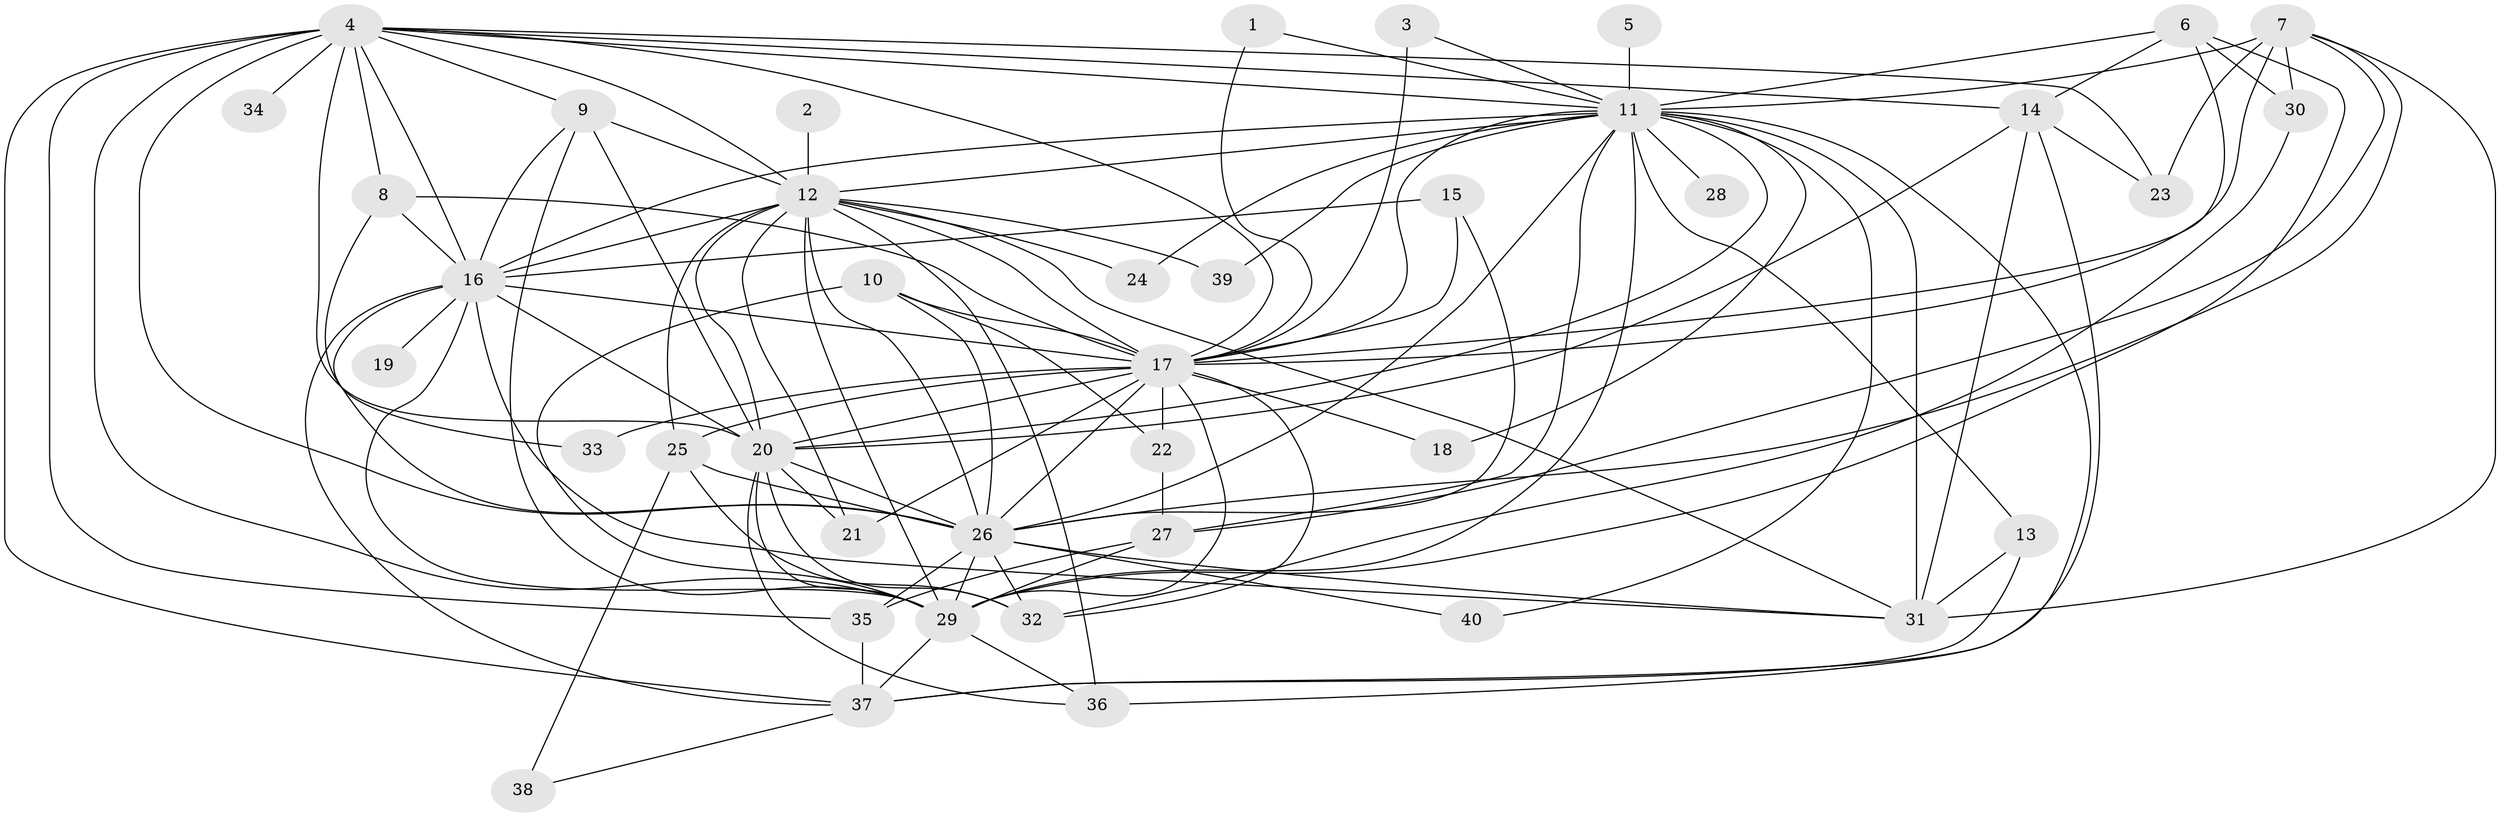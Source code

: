 // original degree distribution, {32: 0.01020408163265306, 21: 0.01020408163265306, 23: 0.01020408163265306, 16: 0.01020408163265306, 18: 0.030612244897959183, 20: 0.01020408163265306, 13: 0.01020408163265306, 22: 0.01020408163265306, 5: 0.05102040816326531, 4: 0.08163265306122448, 2: 0.5306122448979592, 3: 0.20408163265306123, 6: 0.01020408163265306, 7: 0.02040816326530612}
// Generated by graph-tools (version 1.1) at 2025/36/03/04/25 23:36:35]
// undirected, 40 vertices, 115 edges
graph export_dot {
  node [color=gray90,style=filled];
  1;
  2;
  3;
  4;
  5;
  6;
  7;
  8;
  9;
  10;
  11;
  12;
  13;
  14;
  15;
  16;
  17;
  18;
  19;
  20;
  21;
  22;
  23;
  24;
  25;
  26;
  27;
  28;
  29;
  30;
  31;
  32;
  33;
  34;
  35;
  36;
  37;
  38;
  39;
  40;
  1 -- 11 [weight=1.0];
  1 -- 17 [weight=1.0];
  2 -- 12 [weight=1.0];
  3 -- 11 [weight=1.0];
  3 -- 17 [weight=1.0];
  4 -- 8 [weight=1.0];
  4 -- 9 [weight=1.0];
  4 -- 11 [weight=1.0];
  4 -- 12 [weight=1.0];
  4 -- 14 [weight=1.0];
  4 -- 16 [weight=2.0];
  4 -- 17 [weight=3.0];
  4 -- 20 [weight=3.0];
  4 -- 23 [weight=1.0];
  4 -- 26 [weight=3.0];
  4 -- 29 [weight=2.0];
  4 -- 34 [weight=1.0];
  4 -- 35 [weight=1.0];
  4 -- 37 [weight=1.0];
  5 -- 11 [weight=1.0];
  6 -- 11 [weight=1.0];
  6 -- 14 [weight=1.0];
  6 -- 17 [weight=1.0];
  6 -- 29 [weight=1.0];
  6 -- 30 [weight=1.0];
  7 -- 11 [weight=1.0];
  7 -- 17 [weight=2.0];
  7 -- 23 [weight=1.0];
  7 -- 26 [weight=1.0];
  7 -- 27 [weight=1.0];
  7 -- 30 [weight=1.0];
  7 -- 31 [weight=1.0];
  8 -- 16 [weight=1.0];
  8 -- 17 [weight=2.0];
  8 -- 33 [weight=1.0];
  9 -- 12 [weight=1.0];
  9 -- 16 [weight=1.0];
  9 -- 20 [weight=1.0];
  9 -- 29 [weight=1.0];
  10 -- 17 [weight=1.0];
  10 -- 22 [weight=1.0];
  10 -- 26 [weight=1.0];
  10 -- 29 [weight=1.0];
  11 -- 12 [weight=2.0];
  11 -- 13 [weight=1.0];
  11 -- 16 [weight=1.0];
  11 -- 17 [weight=2.0];
  11 -- 18 [weight=1.0];
  11 -- 20 [weight=4.0];
  11 -- 24 [weight=1.0];
  11 -- 26 [weight=1.0];
  11 -- 27 [weight=1.0];
  11 -- 28 [weight=1.0];
  11 -- 29 [weight=2.0];
  11 -- 31 [weight=2.0];
  11 -- 36 [weight=2.0];
  11 -- 39 [weight=1.0];
  11 -- 40 [weight=1.0];
  12 -- 16 [weight=1.0];
  12 -- 17 [weight=2.0];
  12 -- 20 [weight=2.0];
  12 -- 21 [weight=1.0];
  12 -- 24 [weight=1.0];
  12 -- 25 [weight=1.0];
  12 -- 26 [weight=2.0];
  12 -- 29 [weight=1.0];
  12 -- 31 [weight=1.0];
  12 -- 36 [weight=1.0];
  12 -- 39 [weight=1.0];
  13 -- 31 [weight=1.0];
  13 -- 37 [weight=1.0];
  14 -- 20 [weight=1.0];
  14 -- 23 [weight=2.0];
  14 -- 31 [weight=1.0];
  14 -- 37 [weight=1.0];
  15 -- 16 [weight=1.0];
  15 -- 17 [weight=1.0];
  15 -- 26 [weight=1.0];
  16 -- 17 [weight=2.0];
  16 -- 19 [weight=1.0];
  16 -- 20 [weight=3.0];
  16 -- 26 [weight=1.0];
  16 -- 29 [weight=1.0];
  16 -- 31 [weight=1.0];
  16 -- 37 [weight=1.0];
  17 -- 18 [weight=1.0];
  17 -- 20 [weight=5.0];
  17 -- 21 [weight=1.0];
  17 -- 22 [weight=3.0];
  17 -- 25 [weight=1.0];
  17 -- 26 [weight=3.0];
  17 -- 29 [weight=2.0];
  17 -- 32 [weight=3.0];
  17 -- 33 [weight=1.0];
  20 -- 21 [weight=1.0];
  20 -- 26 [weight=2.0];
  20 -- 29 [weight=2.0];
  20 -- 32 [weight=1.0];
  20 -- 36 [weight=1.0];
  22 -- 27 [weight=1.0];
  25 -- 26 [weight=1.0];
  25 -- 32 [weight=1.0];
  25 -- 38 [weight=1.0];
  26 -- 29 [weight=2.0];
  26 -- 31 [weight=1.0];
  26 -- 32 [weight=1.0];
  26 -- 35 [weight=1.0];
  26 -- 40 [weight=1.0];
  27 -- 29 [weight=1.0];
  27 -- 35 [weight=1.0];
  29 -- 36 [weight=1.0];
  29 -- 37 [weight=1.0];
  30 -- 32 [weight=1.0];
  35 -- 37 [weight=1.0];
  37 -- 38 [weight=1.0];
}
